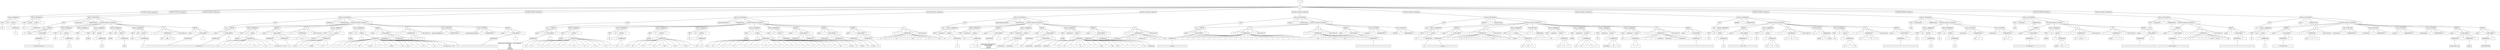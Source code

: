 graph "" { node [shape=box];n000 -- n000;
n000 [label="S"] ;
n000 -- n001;
n001 [label="A"] ;
n001 -- n002;
n002 [label="INSTRUCCIONES GLOBALES"] ;
n002 -- n003;
n003 [label="DECLA_VARIABLES"] ;
n003 -- n004;
n004 [label="TIPO"] ;
n004 -- n005;
n005 [label="int"] ;
n003 -- n006;
n006 [label="var1"] ;
n003 -- n007;
n007 [label="ASIGN"] ;
n007 -- n008;
n008 [label="="] ;
n007 -- n009;
n009 [label="EXPRESION"] ;
n009 -- n0010;
n0010 [label="1"] ;
n003 -- n0011;
n0011 [label=","] ;
n001 -- n0012;
n0012 [label="INSTRUCCIONES GLOBALES"] ;
n0012 -- n0013;
n0013 [label="DECLA_VARIABLES"] ;
n0013 -- n0014;
n0014 [label="TIPO"] ;
n0014 -- n0015;
n0015 [label="int"] ;
n0013 -- n0016;
n0016 [label="punteo"] ;
n0013 -- n0017;
n0017 [label="ASIGN"] ;
n0017 -- n0018;
n0018 [label="="] ;
n0017 -- n0019;
n0019 [label="EXPRESION"] ;
n0019 -- n0020;
n0020 [label="0"] ;
n0013 -- n0021;
n0021 [label=","] ;
n001 -- n0022;
n0022 [label="INSTRUCCIONES GLOBALES"] ;
n0022 -- n0023;
n0023 [label="DECLA_FUNCIONES"] ;
n0023 -- n0024;
n0024 [label="TIPO"] ;
n0024 -- n0025;
n0025 [label="void"] ;
n0023 -- n0026;
n0026 [label="Declaracion"] ;
n0023 -- n0027;
n0027 [label="("] ;
n0023 -- n0028;
n0028 [label="PARAMETROS"] ;
n0023 -- n0029;
n0029 [label="INSTRUCCIONES_INTERNAS"] ;
n0029 -- n0030;
n0030 [label="PRINTF_"] ;
n0030 -- n0031;
n0031 [label="print"] ;
n0030 -- n0032;
n0032 [label="("] ;
n0030 -- n0033;
n0033 [label="LISTA_PRINT"] ;
n0033 -- n0034;
n0034 [label="EXPRESION"] ;
n0034 -- n0035;
n0035 [label="========= Metodo Declaracion =========\n"] ;
n0033 -- n0036;
n0036 [label=","] ;
n0030 -- n0037;
n0037 [label=")"] ;
n0029 -- n0038;
n0038 [label="DECLA_VARIABLES"] ;
n0038 -- n0039;
n0039 [label="TIPO"] ;
n0039 -- n0040;
n0040 [label="int"] ;
n0038 -- n0041;
n0041 [label="n4"] ;
n0038 -- n0042;
n0042 [label="ASIGN"] ;
n0042 -- n0043;
n0043 [label="="] ;
n0042 -- n0044;
n0044 [label="EXPRESION"] ;
n0044 -- n0045;
n0045 [label="2"] ;
n0038 -- n0046;
n0046 [label=","] ;
n0029 -- n0047;
n0047 [label="DECLA_VARIABLES"] ;
n0047 -- n0048;
n0048 [label="TIPO"] ;
n0048 -- n0049;
n0049 [label="char"] ;
n0047 -- n0050;
n0050 [label=","] ;
n0029 -- n0051;
n0051 [label="DECLA_VARIABLES"] ;
n0051 -- n0052;
n0052 [label="TIPO"] ;
n0052 -- n0053;
n0053 [label="double"] ;
n0051 -- n0054;
n0054 [label="db4"] ;
n0051 -- n0055;
n0055 [label="ASIGN"] ;
n0055 -- n0056;
n0056 [label="="] ;
n0055 -- n0057;
n0057 [label="EXPRESION"] ;
n0057 -- n0058;
n0058 [label="0.0"] ;
n0051 -- n0059;
n0059 [label=","] ;
n0029 -- n0060;
n0060 [label="DECLA_VARIABLES"] ;
n0060 -- n0061;
n0061 [label="TIPO"] ;
n0061 -- n0062;
n0062 [label="double"] ;
n0060 -- n0063;
n0063 [label="db1"] ;
n0060 -- n0064;
n0064 [label="ASIGN"] ;
n0064 -- n0065;
n0065 [label="="] ;
n0064 -- n0066;
n0066 [label="EXPRESION"] ;
n0066 -- n0067;
n0067 [label="db4"] ;
n0060 -- n0068;
n0068 [label=","] ;
n0029 -- n0069;
n0069 [label="DECLA_VARIABLES"] ;
n0069 -- n0070;
n0070 [label="TIPO"] ;
n0070 -- n0071;
n0071 [label="char"] ;
n0069 -- n0072;
n0072 [label="chr4"] ;
n0069 -- n0073;
n0073 [label="ASIGN"] ;
n0073 -- n0074;
n0074 [label="="] ;
n0073 -- n0075;
n0075 [label="EXPRESION"] ;
n0075 -- n0076;
n0076 [label="s"] ;
n0069 -- n0077;
n0077 [label=","] ;
n0029 -- n0078;
n0078 [label="IF"] ;
n0078 -- n0079;
n0079 [label="if"] ;
n0078 -- n0080;
n0080 [label="("] ;
n0078 -- n0081;
n0081 [label="EXPRESION"] ;
n0081 -- n0082;
n0082 [label="db1"] ;
n0081 -- n0083;
n0083 [label="db4"] ;
n0081 -- n0084;
n0084 [label="=="] ;
n0078 -- n0085;
n0085 [label=")"] ;
n0078 -- n0086;
n0086 [label="LIST_ELSE_IF"] ;
n0029 -- n0087;
n0087 [label="PRINTF_"] ;
n0087 -- n0088;
n0088 [label="print"] ;
n0087 -- n0089;
n0089 [label="("] ;
n0087 -- n0090;
n0090 [label="LISTA_PRINT"] ;
n0090 -- n0091;
n0091 [label="EXPRESION"] ;
n0091 -- n0092;
n0092 [label="======================================\n"] ;
n0090 -- n0093;
n0093 [label=","] ;
n0087 -- n0094;
n0094 [label=")"] ;
n0023 -- n0095;
n0095 [label=")"] ;
n001 -- n0096;
n0096 [label="INSTRUCCIONES GLOBALES"] ;
n0096 -- n0097;
n0097 [label="DECLA_FUNCIONES"] ;
n0097 -- n0098;
n0098 [label="TIPO"] ;
n0098 -- n0099;
n0099 [label="void"] ;
n0097 -- n00100;
n00100 [label="Aritmeticas"] ;
n0097 -- n00101;
n00101 [label="("] ;
n0097 -- n00102;
n00102 [label="PARAMETROS"] ;
n0097 -- n00103;
n00103 [label="INSTRUCCIONES_INTERNAS"] ;
n00103 -- n00104;
n00104 [label="PRINTF_"] ;
n00104 -- n00105;
n00105 [label="print"] ;
n00104 -- n00106;
n00106 [label="("] ;
n00104 -- n00107;
n00107 [label="LISTA_PRINT"] ;
n00107 -- n00108;
n00108 [label="EXPRESION"] ;
n00108 -- n00109;
n00109 [label="==============Aritmeticas=============\n"] ;
n00107 -- n00110;
n00110 [label=","] ;
n00104 -- n00111;
n00111 [label=")"] ;
n00103 -- n00112;
n00112 [label="DECLA_VARIABLES"] ;
n00112 -- n00113;
n00113 [label="TIPO"] ;
n00113 -- n00114;
n00114 [label="double"] ;
n00112 -- n00115;
n00115 [label="n1"] ;
n00112 -- n00116;
n00116 [label="ASIGN"] ;
n00116 -- n00117;
n00117 [label="="] ;
n00116 -- n00118;
n00118 [label="EXPRESION"] ;
n00118 -- n00119;
n00119 [label="0.0"] ;
n00118 -- n00120;
n00120 [label="1"] ;
n00118 -- n00121;
n00121 [label="+"] ;
n00118 -- n00122;
n00122 [label="1"] ;
n00118 -- n00123;
n00123 [label="+"] ;
n00118 -- n00124;
n00124 [label="1"] ;
n00118 -- n00125;
n00125 [label="+"] ;
n00118 -- n00126;
n00126 [label="0.1"] ;
n00118 -- n00127;
n00127 [label="+"] ;
n00118 -- n00128;
n00128 [label="49"] ;
n00118 -- n00129;
n00129 [label="+"] ;
n00112 -- n00130;
n00130 [label=","] ;
n00103 -- n00131;
n00131 [label="PRINTF_"] ;
n00131 -- n00132;
n00132 [label="print"] ;
n00131 -- n00133;
n00133 [label="("] ;
n00131 -- n00134;
n00134 [label="LISTA_PRINT"] ;
n00134 -- n00135;
n00135 [label="EXPRESION"] ;
n00135 -- n00136;
n00136 [label="El valor de  n1 = %f\n"] ;
n00134 -- n00137;
n00137 [label=","] ;
n00134 -- n00138;
n00138 [label="EXPRESION"] ;
n00138 -- n00139;
n00139 [label="n1"] ;
n00134 -- n00140;
n00140 [label=","] ;
n00131 -- n00141;
n00141 [label=")"] ;
n00103 -- n00142;
n00142 [label="IF"] ;
n00142 -- n00143;
n00143 [label="if"] ;
n00142 -- n00144;
n00144 [label="("] ;
n00142 -- n00145;
n00145 [label="EXPRESION"] ;
n00145 -- n00146;
n00146 [label="n1"] ;
n00145 -- n00147;
n00147 [label="52.1"] ;
n00145 -- n00148;
n00148 [label="=="] ;
n00142 -- n00149;
n00149 [label=")"] ;
n00142 -- n00150;
n00150 [label="LIST_ELSE_IF"] ;
n00103 -- n00151;
n00151 [label="DECLA_VARIABLES"] ;
n00151 -- n00152;
n00152 [label="TIPO"] ;
n00152 -- n00153;
n00153 [label="double"] ;
n00151 -- n00154;
n00154 [label="n4"] ;
n00151 -- n00155;
n00155 [label="ASIGN"] ;
n00155 -- n00156;
n00156 [label="="] ;
n00155 -- n00157;
n00157 [label="EXPRESION"] ;
n00157 -- n00158;
n00158 [label="5750"] ;
n00157 -- n00159;
n00159 [label="2"] ;
n00157 -- n00160;
n00160 [label="*"] ;
n00157 -- n00161;
n00161 [label="11800"] ;
n00157 -- n00162;
n00162 [label="-"] ;
n00157 -- n00163;
n00163 [label="1.0"] ;
n00157 -- n00164;
n00164 [label="+"] ;
n00151 -- n00165;
n00165 [label=","] ;
n00103 -- n00166;
n00166 [label="DECLA_VARIABLES"] ;
n00166 -- n00167;
n00167 [label="TIPO"] ;
n00167 -- n00168;
n00168 [label="double"] ;
n00166 -- n00169;
n00169 [label="n3"] ;
n00166 -- n00170;
n00170 [label="ASIGN"] ;
n00170 -- n00171;
n00171 [label="="] ;
n00170 -- n00172;
n00172 [label="EXPRESION"] ;
n00172 -- n00173;
n00173 [label="3"] ;
n00172 -- n00174;
n00174 [label="3"] ;
n00172 -- n00175;
n00175 [label="*"] ;
n00172 -- n00176;
n00176 [label="4"] ;
n00172 -- n00177;
n00177 [label="+"] ;
n00172 -- n00178;
n00178 [label="80"] ;
n00172 -- n00179;
n00179 [label="-"] ;
n00172 -- n00180;
n00180 [label="40.0"] ;
n00172 -- n00181;
n00181 [label="2"] ;
n00172 -- n00182;
n00182 [label="*"] ;
n00172 -- n00183;
n00183 [label="+"] ;
n00172 -- n00184;
n00184 [label="358.5"] ;
n00172 -- n00185;
n00185 [label="+"] ;
n00172 -- n00186;
n00186 [label="29"] ;
n00172 -- n00187;
n00187 [label="14.5"] ;
n00172 -- n00188;
n00188 [label="/"] ;
n00172 -- n00189;
n00189 [label="-"] ;
n00172 -- n00190;
n00190 [label="0.5"] ;
n00172 -- n00191;
n00191 [label="-"] ;
n00172 -- n00192;
n00192 [label="n4"] ;
n00172 -- n00193;
n00193 [label="+"] ;
n00166 -- n00194;
n00194 [label=","] ;
n00103 -- n00195;
n00195 [label="PRINTF_"] ;
n00195 -- n00196;
n00196 [label="print"] ;
n00195 -- n00197;
n00197 [label="("] ;
n00195 -- n00198;
n00198 [label="LISTA_PRINT"] ;
n00198 -- n00199;
n00199 [label="EXPRESION"] ;
n00199 -- n00200;
n00200 [label="El valor de n3 = %f\n"] ;
n00198 -- n00201;
n00201 [label=","] ;
n00198 -- n00202;
n00202 [label="EXPRESION"] ;
n00202 -- n00203;
n00203 [label="n3"] ;
n00198 -- n00204;
n00204 [label=","] ;
n00195 -- n00205;
n00205 [label=")"] ;
n00103 -- n00206;
n00206 [label="IF"] ;
n00206 -- n00207;
n00207 [label="if"] ;
n00206 -- n00208;
n00208 [label="("] ;
n00206 -- n00209;
n00209 [label="EXPRESION"] ;
n00209 -- n00210;
n00210 [label="n3"] ;
n00209 -- n00211;
n00211 [label="70"] ;
n00209 -- n00212;
n00212 [label="=="] ;
n00206 -- n00213;
n00213 [label=")"] ;
n00206 -- n00214;
n00214 [label="LIST_ELSE_IF"] ;
n00103 -- n00215;
n00215 [label="CALL_FUNCTION"] ;
n00215 -- n00216;
n00216 [label="operacionesBasicas"] ;
n00215 -- n00217;
n00217 [label="("] ;
n00215 -- n00218;
n00218 [label="PARAMETROS"] ;
n00215 -- n00219;
n00219 [label=")"] ;
n00103 -- n00220;
n00220 [label="CALL_FUNCTION"] ;
n00220 -- n00221;
n00221 [label="operacionesAvanzadas"] ;
n00220 -- n00222;
n00222 [label="("] ;
n00220 -- n00223;
n00223 [label="PARAMETROS"] ;
n00220 -- n00224;
n00224 [label=")"] ;
n00103 -- n00225;
n00225 [label="PRINTF_"] ;
n00225 -- n00226;
n00226 [label="print"] ;
n00225 -- n00227;
n00227 [label="("] ;
n00225 -- n00228;
n00228 [label="LISTA_PRINT"] ;
n00228 -- n00229;
n00229 [label="EXPRESION"] ;
n00229 -- n00230;
n00230 [label="======================================\n"] ;
n00228 -- n00231;
n00231 [label=","] ;
n00225 -- n00232;
n00232 [label=")"] ;
n0097 -- n00233;
n00233 [label=")"] ;
n001 -- n00234;
n00234 [label="INSTRUCCIONES GLOBALES"] ;
n00234 -- n00235;
n00235 [label="DECLA_FUNCIONES"] ;
n00235 -- n00236;
n00236 [label="TIPO"] ;
n00236 -- n00237;
n00237 [label="void"] ;
n00235 -- n00238;
n00238 [label="operacionesBasicas"] ;
n00235 -- n00239;
n00239 [label="("] ;
n00235 -- n00240;
n00240 [label="PARAMETROS"] ;
n00235 -- n00241;
n00241 [label="INSTRUCCIONES_INTERNAS"] ;
n00241 -- n00242;
n00242 [label="PRINTF_"] ;
n00242 -- n00243;
n00243 [label="print"] ;
n00242 -- n00244;
n00244 [label="("] ;
n00242 -- n00245;
n00245 [label="LISTA_PRINT"] ;
n00245 -- n00246;
n00246 [label="EXPRESION"] ;
n00246 -- n00247;
n00247 [label="Operaciones Aritmeticas 1: valor esperado:  \na)62   \nb)0   \nc)-19   \nd)256   \nresultados:\n"] ;
n00245 -- n00248;
n00248 [label=","] ;
n00242 -- n00249;
n00249 [label=")"] ;
n00241 -- n00250;
n00250 [label="DECLA_VARIABLES"] ;
n00250 -- n00251;
n00251 [label="TIPO"] ;
n00251 -- n00252;
n00252 [label="double"] ;
n00250 -- n00253;
n00253 [label="a"] ;
n00250 -- n00254;
n00254 [label="ASIGN"] ;
n00254 -- n00255;
n00255 [label="="] ;
n00254 -- n00256;
n00256 [label="EXPRESION"] ;
n00256 -- n00257;
n00257 [label="20"] ;
n00256 -- n00258;
n00258 [label="10"] ;
n00256 -- n00259;
n00259 [label="-"] ;
n00256 -- n00260;
n00260 [label="8"] ;
n00256 -- n00261;
n00261 [label="2"] ;
n00256 -- n00262;
n00262 [label="/"] ;
n00256 -- n00263;
n00263 [label="3"] ;
n00256 -- n00264;
n00264 [label="*"] ;
n00256 -- n00265;
n00265 [label="+"] ;
n00256 -- n00266;
n00266 [label="10"] ;
n00256 -- n00267;
n00267 [label="+"] ;
n00256 -- n00268;
n00268 [label="10"] ;
n00256 -- n00269;
n00269 [label="-"] ;
n00256 -- n00270;
n00270 [label="10"] ;
n00256 -- n00271;
n00271 [label="-"] ;
n00256 -- n00272;
n00272 [label="50"] ;
n00256 -- n00273;
n00273 [label="+"] ;
n00250 -- n00274;
n00274 [label=","] ;
n00241 -- n00275;
n00275 [label="DECLA_VARIABLES"] ;
n00275 -- n00276;
n00276 [label="TIPO"] ;
n00276 -- n00277;
n00277 [label="int"] ;
n00275 -- n00278;
n00278 [label="a2"] ;
n00275 -- n00279;
n00279 [label="ASIGN"] ;
n00279 -- n00280;
n00280 [label="="] ;
n00279 -- n00281;
n00281 [label="EXPRESION"] ;
n00281 -- n00282;
n00282 [label="int"] ;
n00281 -- n00283;
n00283 [label="a"] ;
n00275 -- n00284;
n00284 [label=","] ;
n00241 -- n00285;
n00285 [label="DECLA_VARIABLES"] ;
n00285 -- n00286;
n00286 [label="TIPO"] ;
n00286 -- n00287;
n00287 [label="double"] ;
n00285 -- n00288;
n00288 [label="b"] ;
n00285 -- n00289;
n00289 [label="ASIGN"] ;
n00289 -- n00290;
n00290 [label="="] ;
n00289 -- n00291;
n00291 [label="EXPRESION"] ;
n00291 -- n00292;
n00292 [label="50"] ;
n00291 -- n00293;
n00293 [label="50"] ;
n00291 -- n00294;
n00294 [label="/"] ;
n00291 -- n00295;
n00295 [label="50"] ;
n00291 -- n00296;
n00296 [label="*"] ;
n00291 -- n00297;
n00297 [label="50"] ;
n00291 -- n00298;
n00298 [label="+"] ;
n00291 -- n00299;
n00299 [label="100"] ;
n00291 -- n00300;
n00300 [label="-"] ;
n00291 -- n00301;
n00301 [label="100"] ;
n00291 -- n00302;
n00302 [label="+"] ;
n00291 -- n00303;
n00303 [label="100"] ;
n00291 -- n00304;
n00304 [label="-"] ;
n00285 -- n00305;
n00305 [label=","] ;
n00241 -- n00306;
n00306 [label="DECLA_VARIABLES"] ;
n00306 -- n00307;
n00307 [label="TIPO"] ;
n00307 -- n00308;
n00308 [label="int"] ;
n00306 -- n00309;
n00309 [label="b2"] ;
n00306 -- n00310;
n00310 [label="ASIGN"] ;
n00310 -- n00311;
n00311 [label="="] ;
n00310 -- n00312;
n00312 [label="EXPRESION"] ;
n00312 -- n00313;
n00313 [label="int"] ;
n00312 -- n00314;
n00314 [label="b"] ;
n00306 -- n00315;
n00315 [label=","] ;
n00241 -- n00316;
n00316 [label="DECLA_VARIABLES"] ;
n00316 -- n00317;
n00317 [label="TIPO"] ;
n00317 -- n00318;
n00318 [label="double"] ;
n00316 -- n00319;
n00319 [label="c"] ;
n00316 -- n00320;
n00320 [label="ASIGN"] ;
n00320 -- n00321;
n00321 [label="="] ;
n00320 -- n00322;
n00322 [label="EXPRESION"] ;
n00322 -- n00323;
n00323 [label="100"] ;
n00322 -- n00324;
n00324 [label="20"] ;
n00322 -- n00325;
n00325 [label="/"] ;
n00322 -- n00326;
n00326 [label="9"] ;
n00322 -- n00327;
n00327 [label="*"] ;
n00322 -- n00328;
n00328 [label="78"] ;
n00322 -- n00329;
n00329 [label="-"] ;
n00322 -- n00330;
n00330 [label="6"] ;
n00322 -- n00331;
n00331 [label="+"] ;
n00322 -- n00332;
n00332 [label="7"] ;
n00322 -- n00333;
n00333 [label="-"] ;
n00322 -- n00334;
n00334 [label="8"] ;
n00322 -- n00335;
n00335 [label="+"] ;
n00322 -- n00336;
n00336 [label="7"] ;
n00322 -- n00337;
n00337 [label="-"] ;
n00322 -- n00338;
n00338 [label="7"] ;
n00322 -- n00339;
n00339 [label="1"] ;
n00322 -- n00340;
n00340 [label="*"] ;
n00322 -- n00341;
n00341 [label="2"] ;
n00322 -- n00342;
n00342 [label="*"] ;
n00322 -- n00343;
n00343 [label="3"] ;
n00322 -- n00344;
n00344 [label="*"] ;
n00322 -- n00345;
n00345 [label="3"] ;
n00322 -- n00346;
n00346 [label="/"] ;
n00322 -- n00347;
n00347 [label="+"] ;
n00316 -- n00348;
n00348 [label=","] ;
n00241 -- n00349;
n00349 [label="DECLA_VARIABLES"] ;
n00349 -- n00350;
n00350 [label="TIPO"] ;
n00350 -- n00351;
n00351 [label="int"] ;
n00349 -- n00352;
n00352 [label="c2"] ;
n00349 -- n00353;
n00353 [label="ASIGN"] ;
n00353 -- n00354;
n00354 [label="="] ;
n00353 -- n00355;
n00355 [label="EXPRESION"] ;
n00355 -- n00356;
n00356 [label="int"] ;
n00355 -- n00357;
n00357 [label="c"] ;
n00349 -- n00358;
n00358 [label=","] ;
n00241 -- n00359;
n00359 [label="PRINTF_"] ;
n00359 -- n00360;
n00360 [label="print"] ;
n00359 -- n00361;
n00361 [label="("] ;
n00359 -- n00362;
n00362 [label="LISTA_PRINT"] ;
n00362 -- n00363;
n00363 [label="EXPRESION"] ;
n00363 -- n00364;
n00364 [label="a) %d\n"] ;
n00362 -- n00365;
n00365 [label=","] ;
n00362 -- n00366;
n00366 [label="EXPRESION"] ;
n00366 -- n00367;
n00367 [label="a2"] ;
n00362 -- n00368;
n00368 [label=","] ;
n00359 -- n00369;
n00369 [label=")"] ;
n00241 -- n00370;
n00370 [label="PRINTF_"] ;
n00370 -- n00371;
n00371 [label="print"] ;
n00370 -- n00372;
n00372 [label="("] ;
n00370 -- n00373;
n00373 [label="LISTA_PRINT"] ;
n00373 -- n00374;
n00374 [label="EXPRESION"] ;
n00374 -- n00375;
n00375 [label="b) %d\n"] ;
n00373 -- n00376;
n00376 [label=","] ;
n00373 -- n00377;
n00377 [label="EXPRESION"] ;
n00377 -- n00378;
n00378 [label="b2"] ;
n00373 -- n00379;
n00379 [label=","] ;
n00370 -- n00380;
n00380 [label=")"] ;
n00241 -- n00381;
n00381 [label="PRINTF_"] ;
n00381 -- n00382;
n00382 [label="print"] ;
n00381 -- n00383;
n00383 [label="("] ;
n00381 -- n00384;
n00384 [label="LISTA_PRINT"] ;
n00384 -- n00385;
n00385 [label="EXPRESION"] ;
n00385 -- n00386;
n00386 [label="c) %d\n"] ;
n00384 -- n00387;
n00387 [label=","] ;
n00384 -- n00388;
n00388 [label="EXPRESION"] ;
n00388 -- n00389;
n00389 [label="c2"] ;
n00384 -- n00390;
n00390 [label=","] ;
n00381 -- n00391;
n00391 [label=")"] ;
n00241 -- n00392;
n00392 [label="IF"] ;
n00392 -- n00393;
n00393 [label="if"] ;
n00392 -- n00394;
n00394 [label="("] ;
n00392 -- n00395;
n00395 [label="EXPRESION"] ;
n00395 -- n00396;
n00396 [label="a2"] ;
n00395 -- n00397;
n00397 [label="62"] ;
n00395 -- n00398;
n00398 [label="=="] ;
n00395 -- n00399;
n00399 [label="b2"] ;
n00395 -- n00400;
n00400 [label="0"] ;
n00395 -- n00401;
n00401 [label="=="] ;
n00395 -- n00402;
n00402 [label="&&"] ;
n00395 -- n00403;
n00403 [label="c2"] ;
n00395 -- n00404;
n00404 [label="-"] ;
n00395 -- n00405;
n00405 [label="19"] ;
n00395 -- n00406;
n00406 [label="=="] ;
n00395 -- n00407;
n00407 [label="&&"] ;
n00392 -- n00408;
n00408 [label=")"] ;
n00392 -- n00409;
n00409 [label="LIST_ELSE_IF"] ;
n00235 -- n00410;
n00410 [label=")"] ;
n001 -- n00411;
n00411 [label="INSTRUCCIONES GLOBALES"] ;
n00411 -- n00412;
n00412 [label="DECLA_FUNCIONES"] ;
n00412 -- n00413;
n00413 [label="TIPO"] ;
n00413 -- n00414;
n00414 [label="void"] ;
n00412 -- n00415;
n00415 [label="operacionesAvanzadas"] ;
n00412 -- n00416;
n00416 [label="("] ;
n00412 -- n00417;
n00417 [label="PARAMETROS"] ;
n00412 -- n00418;
n00418 [label="INSTRUCCIONES_INTERNAS"] ;
n00418 -- n00419;
n00419 [label="DECLA_VARIABLES"] ;
n00419 -- n00420;
n00420 [label="TIPO"] ;
n00420 -- n00421;
n00421 [label="int"] ;
n00419 -- n00422;
n00422 [label="aritmetica1"] ;
n00419 -- n00423;
n00423 [label="ASIGN"] ;
n00423 -- n00424;
n00424 [label="="] ;
n00423 -- n00425;
n00425 [label="EXPRESION"] ;
n00425 -- n00426;
n00426 [label="2"] ;
n00419 -- n00427;
n00427 [label=","] ;
n00418 -- n00428;
n00428 [label="DECLA_VARIABLES"] ;
n00428 -- n00429;
n00429 [label="TIPO"] ;
n00429 -- n00430;
n00430 [label="int"] ;
n00428 -- n00431;
n00431 [label="aritmetica2"] ;
n00428 -- n00432;
n00432 [label="ASIGN"] ;
n00432 -- n00433;
n00433 [label="="] ;
n00432 -- n00434;
n00434 [label="EXPRESION"] ;
n00434 -- n00435;
n00435 [label="-"] ;
n00434 -- n00436;
n00436 [label="10"] ;
n00428 -- n00437;
n00437 [label=","] ;
n00418 -- n00438;
n00438 [label="PRINTF_"] ;
n00438 -- n00439;
n00439 [label="print"] ;
n00438 -- n00440;
n00440 [label="("] ;
n00438 -- n00441;
n00441 [label="LISTA_PRINT"] ;
n00441 -- n00442;
n00442 [label="EXPRESION"] ;
n00442 -- n00443;
n00443 [label="Operaciones Aritmeticas 2:\n valor esperado:\n -20  2.0\n resultado:\n"] ;
n00441 -- n00444;
n00444 [label=","] ;
n00438 -- n00445;
n00445 [label=")"] ;
n00418 -- n00446;
n00446 [label="DECLA_VARIABLES"] ;
n00446 -- n00447;
n00447 [label="TIPO"] ;
n00447 -- n00448;
n00448 [label="int"] ;
n00446 -- n00449;
n00449 [label="aritmetica3"] ;
n00446 -- n00450;
n00450 [label="ASIGN"] ;
n00450 -- n00451;
n00451 [label="="] ;
n00450 -- n00452;
n00452 [label="EXPRESION"] ;
n00452 -- n00453;
n00453 [label="aritmetica2"] ;
n00452 -- n00454;
n00454 [label="aritmetica1"] ;
n00452 -- n00455;
n00455 [label="*"] ;
n00446 -- n00456;
n00456 [label=","] ;
n00418 -- n00457;
n00457 [label="PRINTF_"] ;
n00457 -- n00458;
n00458 [label="print"] ;
n00457 -- n00459;
n00459 [label="("] ;
n00457 -- n00460;
n00460 [label="LISTA_PRINT"] ;
n00460 -- n00461;
n00461 [label="EXPRESION"] ;
n00461 -- n00462;
n00462 [label="%d  "] ;
n00460 -- n00463;
n00463 [label=","] ;
n00460 -- n00464;
n00464 [label="EXPRESION"] ;
n00464 -- n00465;
n00465 [label="aritmetica3"] ;
n00460 -- n00466;
n00466 [label=","] ;
n00457 -- n00467;
n00467 [label=")"] ;
n00418 -- n00468;
n00468 [label="DECLA_VARIABLES"] ;
n00468 -- n00469;
n00469 [label="TIPO"] ;
n00469 -- n00470;
n00470 [label="double"] ;
n00468 -- n00471;
n00471 [label="aritmetica4"] ;
n00468 -- n00472;
n00472 [label="ASIGN"] ;
n00472 -- n00473;
n00473 [label="="] ;
n00472 -- n00474;
n00474 [label="EXPRESION"] ;
n00474 -- n00475;
n00475 [label="aritmetica3"] ;
n00474 -- n00476;
n00476 [label="aritmetica1"] ;
n00474 -- n00477;
n00477 [label="/"] ;
n00474 -- n00478;
n00478 [label="50"] ;
n00474 -- n00479;
n00479 [label="50"] ;
n00474 -- n00480;
n00480 [label="/"] ;
n00474 -- n00481;
n00481 [label="+"] ;
n00474 -- n00482;
n00482 [label="50"] ;
n00474 -- n00483;
n00483 [label="2"] ;
n00474 -- n00484;
n00484 [label="*"] ;
n00474 -- n00485;
n00485 [label="+"] ;
n00474 -- n00486;
n00486 [label="100"] ;
n00474 -- n00487;
n00487 [label="-"] ;
n00474 -- n00488;
n00488 [label="100"] ;
n00474 -- n00489;
n00489 [label="100"] ;
n00474 -- n00490;
n00490 [label="/"] ;
n00474 -- n00491;
n00491 [label="+"] ;
n00474 -- n00492;
n00492 [label="0"] ;
n00474 -- n00493;
n00493 [label="-"] ;
n00468 -- n00494;
n00494 [label=","] ;
n00418 -- n00495;
n00495 [label="PRINTF_"] ;
n00495 -- n00496;
n00496 [label="print"] ;
n00495 -- n00497;
n00497 [label="("] ;
n00495 -- n00498;
n00498 [label="LISTA_PRINT"] ;
n00498 -- n00499;
n00499 [label="EXPRESION"] ;
n00499 -- n00500;
n00500 [label="%f\n"] ;
n00498 -- n00501;
n00501 [label=","] ;
n00498 -- n00502;
n00502 [label="EXPRESION"] ;
n00502 -- n00503;
n00503 [label="aritmetica4"] ;
n00498 -- n00504;
n00504 [label=","] ;
n00495 -- n00505;
n00505 [label=")"] ;
n00418 -- n00506;
n00506 [label="IF"] ;
n00506 -- n00507;
n00507 [label="if"] ;
n00506 -- n00508;
n00508 [label="("] ;
n00506 -- n00509;
n00509 [label="EXPRESION"] ;
n00509 -- n00510;
n00510 [label="aritmetica3"] ;
n00509 -- n00511;
n00511 [label="-"] ;
n00509 -- n00512;
n00512 [label="20"] ;
n00509 -- n00513;
n00513 [label="=="] ;
n00509 -- n00514;
n00514 [label="aritmetica4"] ;
n00509 -- n00515;
n00515 [label="-"] ;
n00509 -- n00516;
n00516 [label="8.0"] ;
n00509 -- n00517;
n00517 [label="=="] ;
n00509 -- n00518;
n00518 [label="&&"] ;
n00506 -- n00519;
n00519 [label=")"] ;
n00506 -- n00520;
n00520 [label="LIST_ELSE_IF"] ;
n00412 -- n00521;
n00521 [label=")"] ;
n001 -- n00522;
n00522 [label="INSTRUCCIONES GLOBALES"] ;
n00522 -- n00523;
n00523 [label="DECLA_FUNCIONES"] ;
n00523 -- n00524;
n00524 [label="TIPO"] ;
n00524 -- n00525;
n00525 [label="void"] ;
n00523 -- n00526;
n00526 [label="Logicas"] ;
n00523 -- n00527;
n00527 [label="("] ;
n00523 -- n00528;
n00528 [label="PARAMETROS"] ;
n00523 -- n00529;
n00529 [label="INSTRUCCIONES_INTERNAS"] ;
n00529 -- n00530;
n00530 [label="PRINTF_"] ;
n00530 -- n00531;
n00531 [label="print"] ;
n00530 -- n00532;
n00532 [label="("] ;
n00530 -- n00533;
n00533 [label="LISTA_PRINT"] ;
n00533 -- n00534;
n00534 [label="EXPRESION"] ;
n00534 -- n00535;
n00535 [label="==============Logicas1=============\n"] ;
n00533 -- n00536;
n00536 [label=","] ;
n00530 -- n00537;
n00537 [label=")"] ;
n00529 -- n00538;
n00538 [label="IF"] ;
n00538 -- n00539;
n00539 [label="if"] ;
n00538 -- n00540;
n00540 [label="("] ;
n00538 -- n00541;
n00541 [label="EXPRESION"] ;
n00541 -- n00542;
n00542 [label="!"] ;
n00541 -- n00543;
n00543 [label="!"] ;
n00541 -- n00544;
n00544 [label="!"] ;
n00541 -- n00545;
n00545 [label="!"] ;
n00541 -- n00546;
n00546 [label="!"] ;
n00541 -- n00547;
n00547 [label="!"] ;
n00541 -- n00548;
n00548 [label="!"] ;
n00541 -- n00549;
n00549 [label="!"] ;
n00541 -- n00550;
n00550 [label="!"] ;
n00541 -- n00551;
n00551 [label="!"] ;
n00541 -- n00552;
n00552 [label="!"] ;
n00541 -- n00553;
n00553 [label="!"] ;
n00541 -- n00554;
n00554 [label="!"] ;
n00541 -- n00555;
n00555 [label="!"] ;
n00541 -- n00556;
n00556 [label="!"] ;
n00541 -- n00557;
n00557 [label="!"] ;
n00541 -- n00558;
n00558 [label="!"] ;
n00541 -- n00559;
n00559 [label="!"] ;
n00541 -- n00560;
n00560 [label="!"] ;
n00541 -- n00561;
n00561 [label="!"] ;
n00541 -- n00562;
n00562 [label="!"] ;
n00541 -- n00563;
n00563 [label="!"] ;
n00541 -- n00564;
n00564 [label="1"] ;
n00538 -- n00565;
n00565 [label=")"] ;
n00538 -- n00566;
n00566 [label="LIST_ELSE_IF"] ;
n00529 -- n00567;
n00567 [label="IF"] ;
n00567 -- n00568;
n00568 [label="if"] ;
n00567 -- n00569;
n00569 [label="("] ;
n00567 -- n00570;
n00570 [label="EXPRESION"] ;
n00570 -- n00571;
n00571 [label="1"] ;
n00570 -- n00572;
n00572 [label="1"] ;
n00570 -- n00573;
n00573 [label="&&"] ;
n00570 -- n00574;
n00574 [label="0"] ;
n00570 -- n00575;
n00575 [label="0"] ;
n00570 -- n00576;
n00576 [label="&&"] ;
n00570 -- n00577;
n00577 [label="0"] ;
n00570 -- n00578;
n00578 [label="&&"] ;
n00570 -- n00579;
n00579 [label="||"] ;
n00570 -- n00580;
n00580 [label="!"] ;
n00570 -- n00581;
n00581 [label="1"] ;
n00570 -- n00582;
n00582 [label="||"] ;
n00567 -- n00583;
n00583 [label=")"] ;
n00567 -- n00584;
n00584 [label="LIST_ELSE_IF"] ;
n00529 -- n00585;
n00585 [label="PRINTF_"] ;
n00585 -- n00586;
n00586 [label="print"] ;
n00585 -- n00587;
n00587 [label="("] ;
n00585 -- n00588;
n00588 [label="LISTA_PRINT"] ;
n00588 -- n00589;
n00589 [label="EXPRESION"] ;
n00589 -- n00590;
n00590 [label="======================================\n"] ;
n00588 -- n00591;
n00591 [label=","] ;
n00585 -- n00592;
n00592 [label=")"] ;
n00529 -- n00593;
n00593 [label="CALL_FUNCTION"] ;
n00593 -- n00594;
n00594 [label="Logicas2"] ;
n00593 -- n00595;
n00595 [label="("] ;
n00593 -- n00596;
n00596 [label="PARAMETROS"] ;
n00593 -- n00597;
n00597 [label=")"] ;
n00529 -- n00598;
n00598 [label="CALL_FUNCTION"] ;
n00598 -- n00599;
n00599 [label="BitABit"] ;
n00598 -- n00600;
n00600 [label="("] ;
n00598 -- n00601;
n00601 [label="PARAMETROS"] ;
n00598 -- n00602;
n00602 [label=")"] ;
n00523 -- n00603;
n00603 [label=")"] ;
n001 -- n00604;
n00604 [label="INSTRUCCIONES GLOBALES"] ;
n00604 -- n00605;
n00605 [label="DECLA_FUNCIONES"] ;
n00605 -- n00606;
n00606 [label="TIPO"] ;
n00606 -- n00607;
n00607 [label="void"] ;
n00605 -- n00608;
n00608 [label="Logicas2"] ;
n00605 -- n00609;
n00609 [label="("] ;
n00605 -- n00610;
n00610 [label="PARAMETROS"] ;
n00605 -- n00611;
n00611 [label="INSTRUCCIONES_INTERNAS"] ;
n00611 -- n00612;
n00612 [label="DECLA_VARIABLES"] ;
n00612 -- n00613;
n00613 [label="TIPO"] ;
n00613 -- n00614;
n00614 [label="int"] ;
n00612 -- n00615;
n00615 [label="n0"] ;
n00612 -- n00616;
n00616 [label="ASIGN"] ;
n00616 -- n00617;
n00617 [label="="] ;
n00616 -- n00618;
n00618 [label="EXPRESION"] ;
n00618 -- n00619;
n00619 [label="16"] ;
n00612 -- n00620;
n00620 [label=","] ;
n00611 -- n00621;
n00621 [label="PRINTF_"] ;
n00621 -- n00622;
n00622 [label="print"] ;
n00621 -- n00623;
n00623 [label="("] ;
n00621 -- n00624;
n00624 [label="LISTA_PRINT"] ;
n00624 -- n00625;
n00625 [label="EXPRESION"] ;
n00625 -- n00626;
n00626 [label="==============Logicas2=============\n"] ;
n00624 -- n00627;
n00627 [label=","] ;
n00621 -- n00628;
n00628 [label=")"] ;
n00611 -- n00629;
n00629 [label="IF"] ;
n00629 -- n00630;
n00630 [label="if"] ;
n00629 -- n00631;
n00631 [label="("] ;
n00629 -- n00632;
n00632 [label="EXPRESION"] ;
n00632 -- n00633;
n00633 [label="!"] ;
n00632 -- n00634;
n00634 [label="!"] ;
n00632 -- n00635;
n00635 [label="n0"] ;
n00632 -- n00636;
n00636 [label="16"] ;
n00632 -- n00637;
n00637 [label="=="] ;
n00632 -- n00638;
n00638 [label="0"] ;
n00632 -- n00639;
n00639 [label="1"] ;
n00632 -- n00640;
n00640 [label="=="] ;
n00632 -- n00641;
n00641 [label="&&"] ;
n00632 -- n00642;
n00642 [label="!"] ;
n00632 -- n00643;
n00643 [label="1"] ;
n00632 -- n00644;
n00644 [label="&&"] ;
n00629 -- n00645;
n00645 [label=")"] ;
n00629 -- n00646;
n00646 [label="LIST_ELSE_IF"] ;
n00611 -- n00647;
n00647 [label="DECLA_VARIABLES"] ;
n00647 -- n00648;
n00648 [label="TIPO"] ;
n00648 -- n00649;
n00649 [label="double"] ;
n00647 -- n00650;
n00650 [label="n1"] ;
n00647 -- n00651;
n00651 [label="ASIGN"] ;
n00651 -- n00652;
n00652 [label="="] ;
n00651 -- n00653;
n00653 [label="EXPRESION"] ;
n00653 -- n00654;
n00654 [label="n0"] ;
n00653 -- n00655;
n00655 [label="16"] ;
n00653 -- n00656;
n00656 [label="/"] ;
n00647 -- n00657;
n00657 [label=","] ;
n00611 -- n00658;
n00658 [label="ASIGNACIONES"] ;
n00658 -- n00659;
n00659 [label="n1"] ;
n00658 -- n00660;
n00660 [label="="] ;
n00658 -- n00661;
n00661 [label="EXPRESION"] ;
n00661 -- n00662;
n00662 [label="n1"] ;
n00661 -- n00663;
n00663 [label="1"] ;
n00661 -- n00664;
n00664 [label="+"] ;
n00611 -- n00665;
n00665 [label="DECLA_VARIABLES"] ;
n00665 -- n00666;
n00666 [label="TIPO"] ;
n00666 -- n00667;
n00667 [label="int"] ;
n00665 -- n00668;
n00668 [label="condicion1"] ;
n00665 -- n00669;
n00669 [label="ASIGN"] ;
n00669 -- n00670;
n00670 [label="="] ;
n00669 -- n00671;
n00671 [label="EXPRESION"] ;
n00671 -- n00672;
n00672 [label="n1"] ;
n00671 -- n00673;
n00673 [label="2"] ;
n00671 -- n00674;
n00674 [label="!="] ;
n00665 -- n00675;
n00675 [label=","] ;
n00611 -- n00676;
n00676 [label="DECLA_VARIABLES"] ;
n00676 -- n00677;
n00677 [label="TIPO"] ;
n00677 -- n00678;
n00678 [label="double"] ;
n00676 -- n00679;
n00679 [label="aritmetica1"] ;
n00676 -- n00680;
n00680 [label="ASIGN"] ;
n00680 -- n00681;
n00681 [label="="] ;
n00680 -- n00682;
n00682 [label="EXPRESION"] ;
n00682 -- n00683;
n00683 [label="n0"] ;
n00682 -- n00684;
n00684 [label="16"] ;
n00682 -- n00685;
n00685 [label="/"] ;
n00682 -- n00686;
n00686 [label="0"] ;
n00682 -- n00687;
n00687 [label="+"] ;
n00676 -- n00688;
n00688 [label=","] ;
n00611 -- n00689;
n00689 [label="DECLA_VARIABLES"] ;
n00689 -- n00690;
n00690 [label="TIPO"] ;
n00690 -- n00691;
n00691 [label="int"] ;
n00689 -- n00692;
n00692 [label="condicion2"] ;
n00689 -- n00693;
n00693 [label="ASIGN"] ;
n00693 -- n00694;
n00694 [label="="] ;
n00693 -- n00695;
n00695 [label="EXPRESION"] ;
n00695 -- n00696;
n00696 [label="aritmetica1"] ;
n00695 -- n00697;
n00697 [label="n1"] ;
n00695 -- n00698;
n00698 [label="=="] ;
n00689 -- n00699;
n00699 [label=","] ;
n00611 -- n00700;
n00700 [label="DECLA_VARIABLES"] ;
n00700 -- n00701;
n00701 [label="TIPO"] ;
n00701 -- n00702;
n00702 [label="int"] ;
n00700 -- n00703;
n00703 [label="condicion3"] ;
n00700 -- n00704;
n00704 [label="ASIGN"] ;
n00704 -- n00705;
n00705 [label="="] ;
n00704 -- n00706;
n00706 [label="EXPRESION"] ;
n00706 -- n00707;
n00707 [label="!"] ;
n00706 -- n00708;
n00708 [label="1"] ;
n00700 -- n00709;
n00709 [label=","] ;
n00611 -- n00710;
n00710 [label="IF"] ;
n00710 -- n00711;
n00711 [label="if"] ;
n00710 -- n00712;
n00712 [label="("] ;
n00710 -- n00713;
n00713 [label="EXPRESION"] ;
n00713 -- n00714;
n00714 [label="!"] ;
n00713 -- n00715;
n00715 [label="!"] ;
n00713 -- n00716;
n00716 [label="!"] ;
n00713 -- n00717;
n00717 [label="condicion1"] ;
n00713 -- n00718;
n00718 [label="condicion2"] ;
n00713 -- n00719;
n00719 [label="||"] ;
n00713 -- n00720;
n00720 [label="condicion3"] ;
n00713 -- n00721;
n00721 [label="||"] ;
n00710 -- n00722;
n00722 [label=")"] ;
n00710 -- n00723;
n00723 [label="LIST_ELSE_IF"] ;
n00611 -- n00724;
n00724 [label="PRINTF_"] ;
n00724 -- n00725;
n00725 [label="print"] ;
n00724 -- n00726;
n00726 [label="("] ;
n00724 -- n00727;
n00727 [label="LISTA_PRINT"] ;
n00727 -- n00728;
n00728 [label="EXPRESION"] ;
n00728 -- n00729;
n00729 [label="======================================\n"] ;
n00727 -- n00730;
n00730 [label=","] ;
n00724 -- n00731;
n00731 [label=")"] ;
n00605 -- n00732;
n00732 [label=")"] ;
n001 -- n00733;
n00733 [label="INSTRUCCIONES GLOBALES"] ;
n00733 -- n00734;
n00734 [label="DECLA_FUNCIONES"] ;
n00734 -- n00735;
n00735 [label="TIPO"] ;
n00735 -- n00736;
n00736 [label="void"] ;
n00734 -- n00737;
n00737 [label="BitABit"] ;
n00734 -- n00738;
n00738 [label="("] ;
n00734 -- n00739;
n00739 [label="PARAMETROS"] ;
n00734 -- n00740;
n00740 [label="INSTRUCCIONES_INTERNAS"] ;
n00740 -- n00741;
n00741 [label="DECLA_VARIABLES"] ;
n00741 -- n00742;
n00742 [label="TIPO"] ;
n00742 -- n00743;
n00743 [label="int"] ;
n00741 -- n00744;
n00744 [label="n0"] ;
n00741 -- n00745;
n00745 [label="ASIGN"] ;
n00745 -- n00746;
n00746 [label="="] ;
n00745 -- n00747;
n00747 [label="EXPRESION"] ;
n00747 -- n00748;
n00748 [label="16"] ;
n00741 -- n00749;
n00749 [label=","] ;
n00740 -- n00750;
n00750 [label="PRINTF_"] ;
n00750 -- n00751;
n00751 [label="print"] ;
n00750 -- n00752;
n00752 [label="("] ;
n00750 -- n00753;
n00753 [label="LISTA_PRINT"] ;
n00753 -- n00754;
n00754 [label="EXPRESION"] ;
n00754 -- n00755;
n00755 [label="==============Bit a Bit=============\n"] ;
n00753 -- n00756;
n00756 [label=","] ;
n00750 -- n00757;
n00757 [label=")"] ;
n00740 -- n00758;
n00758 [label="DECLA_VARIABLES"] ;
n00758 -- n00759;
n00759 [label="TIPO"] ;
n00759 -- n00760;
n00760 [label="int"] ;
n00758 -- n00761;
n00761 [label="n1"] ;
n00758 -- n00762;
n00762 [label="ASIGN"] ;
n00762 -- n00763;
n00763 [label="="] ;
n00762 -- n00764;
n00764 [label="EXPRESION"] ;
n00764 -- n00765;
n00765 [label="n0"] ;
n00764 -- n00766;
n00766 [label="&"] ;
n00764 -- n00767;
n00767 [label="n0"] ;
n00758 -- n00768;
n00768 [label=","] ;
n00740 -- n00769;
n00769 [label="IF"] ;
n00769 -- n00770;
n00770 [label="if"] ;
n00769 -- n00771;
n00771 [label="("] ;
n00769 -- n00772;
n00772 [label="EXPRESION"] ;
n00772 -- n00773;
n00773 [label="n1"] ;
n00772 -- n00774;
n00774 [label="16"] ;
n00772 -- n00775;
n00775 [label="=="] ;
n00769 -- n00776;
n00776 [label=")"] ;
n00769 -- n00777;
n00777 [label="LIST_ELSE_IF"] ;
n00740 -- n00778;
n00778 [label="ASIGNACIONES"] ;
n00778 -- n00779;
n00779 [label="n1"] ;
n00778 -- n00780;
n00780 [label="="] ;
n00778 -- n00781;
n00781 [label="EXPRESION"] ;
n00781 -- n00782;
n00782 [label="None"] ;
n00781 -- n00783;
n00783 [label="|"] ;
n00781 -- n00784;
n00784 [label="None"] ;
n00740 -- n00785;
n00785 [label="DECLA_VARIABLES"] ;
n00785 -- n00786;
n00786 [label="TIPO"] ;
n00786 -- n00787;
n00787 [label="int"] ;
n00785 -- n00788;
n00788 [label="n2"] ;
n00785 -- n00789;
n00789 [label="ASIGN"] ;
n00789 -- n00790;
n00790 [label="="] ;
n00789 -- n00791;
n00791 [label="EXPRESION"] ;
n00791 -- n00792;
n00792 [label="32"] ;
n00791 -- n00793;
n00793 [label="^"] ;
n00791 -- n00794;
n00794 [label="32"] ;
n00785 -- n00795;
n00795 [label=","] ;
n00740 -- n00796;
n00796 [label="IF"] ;
n00796 -- n00797;
n00797 [label="if"] ;
n00796 -- n00798;
n00798 [label="("] ;
n00796 -- n00799;
n00799 [label="EXPRESION"] ;
n00799 -- n00800;
n00800 [label="n2"] ;
n00799 -- n00801;
n00801 [label="-"] ;
n00799 -- n00802;
n00802 [label="87"] ;
n00799 -- n00803;
n00803 [label="=="] ;
n00796 -- n00804;
n00804 [label=")"] ;
n00796 -- n00805;
n00805 [label="LIST_ELSE_IF"] ;
n00740 -- n00806;
n00806 [label="PRINTF_"] ;
n00806 -- n00807;
n00807 [label="print"] ;
n00806 -- n00808;
n00808 [label="("] ;
n00806 -- n00809;
n00809 [label="LISTA_PRINT"] ;
n00809 -- n00810;
n00810 [label="EXPRESION"] ;
n00810 -- n00811;
n00811 [label="======================================\n"] ;
n00809 -- n00812;
n00812 [label=","] ;
n00806 -- n00813;
n00813 [label=")"] ;
n00734 -- n00814;
n00814 [label=")"] ;
n001 -- n00815;
n00815 [label="INSTRUCCIONES GLOBALES"] ;
n00815 -- n00816;
n00816 [label="DECLA_FUNCIONES"] ;
n00816 -- n00817;
n00817 [label="TIPO"] ;
n00817 -- n00818;
n00818 [label="void"] ;
n00816 -- n00819;
n00819 [label="Relacionales"] ;
n00816 -- n00820;
n00820 [label="("] ;
n00816 -- n00821;
n00821 [label="PARAMETROS"] ;
n00816 -- n00822;
n00822 [label="INSTRUCCIONES_INTERNAS"] ;
n00822 -- n00823;
n00823 [label="DECLA_VARIABLES"] ;
n00823 -- n00824;
n00824 [label="TIPO"] ;
n00824 -- n00825;
n00825 [label="int"] ;
n00823 -- n00826;
n00826 [label="n0"] ;
n00823 -- n00827;
n00827 [label="ASIGN"] ;
n00827 -- n00828;
n00828 [label="="] ;
n00827 -- n00829;
n00829 [label="EXPRESION"] ;
n00829 -- n00830;
n00830 [label="34"] ;
n00823 -- n00831;
n00831 [label=","] ;
n00822 -- n00832;
n00832 [label="DECLA_VARIABLES"] ;
n00832 -- n00833;
n00833 [label="TIPO"] ;
n00833 -- n00834;
n00834 [label="int"] ;
n00832 -- n00835;
n00835 [label="n1"] ;
n00832 -- n00836;
n00836 [label="ASIGN"] ;
n00836 -- n00837;
n00837 [label="="] ;
n00836 -- n00838;
n00838 [label="EXPRESION"] ;
n00838 -- n00839;
n00839 [label="16"] ;
n00832 -- n00840;
n00840 [label=","] ;
n00822 -- n00841;
n00841 [label="CALL_FUNCTION"] ;
n00841 -- n00842;
n00842 [label="relaciones1"] ;
n00841 -- n00843;
n00843 [label="("] ;
n00841 -- n00844;
n00844 [label="PARAMETROS"] ;
n00844 -- n00845;
n00845 [label="n0"] ;
n00844 -- n00846;
n00846 [label=","] ;
n00841 -- n00847;
n00847 [label=")"] ;
n00822 -- n00848;
n00848 [label="CALL_FUNCTION"] ;
n00848 -- n00849;
n00849 [label="relaciones2"] ;
n00848 -- n00850;
n00850 [label="("] ;
n00848 -- n00851;
n00851 [label="PARAMETROS"] ;
n00851 -- n00852;
n00852 [label="n1"] ;
n00851 -- n00853;
n00853 [label=","] ;
n00848 -- n00854;
n00854 [label=")"] ;
n00816 -- n00855;
n00855 [label=")"] ;
n001 -- n00856;
n00856 [label="INSTRUCCIONES GLOBALES"] ;
n00856 -- n00857;
n00857 [label="DECLA_FUNCIONES"] ;
n00857 -- n00858;
n00858 [label="TIPO"] ;
n00858 -- n00859;
n00859 [label="void"] ;
n00857 -- n00860;
n00860 [label="relaciones1"] ;
n00857 -- n00861;
n00861 [label="("] ;
n00857 -- n00862;
n00862 [label="PARAMETROS"] ;
n00862 -- n00863;
n00863 [label=","] ;
n00857 -- n00864;
n00864 [label="INSTRUCCIONES_INTERNAS"] ;
n00864 -- n00865;
n00865 [label="PRINTF_"] ;
n00865 -- n00866;
n00866 [label="print"] ;
n00865 -- n00867;
n00867 [label="("] ;
n00865 -- n00868;
n00868 [label="LISTA_PRINT"] ;
n00868 -- n00869;
n00869 [label="EXPRESION"] ;
n00869 -- n00870;
n00870 [label="==============relacionales1=============\n"] ;
n00868 -- n00871;
n00871 [label=","] ;
n00865 -- n00872;
n00872 [label=")"] ;
n00864 -- n00873;
n00873 [label="DECLA_VARIABLES"] ;
n00873 -- n00874;
n00874 [label="TIPO"] ;
n00874 -- n00875;
n00875 [label="double"] ;
n00873 -- n00876;
n00876 [label="n0"] ;
n00873 -- n00877;
n00877 [label="ASIGN"] ;
n00877 -- n00878;
n00878 [label="="] ;
n00877 -- n00879;
n00879 [label="EXPRESION"] ;
n00879 -- n00880;
n00880 [label="salida"] ;
n00879 -- n00881;
n00881 [label="0.0"] ;
n00879 -- n00882;
n00882 [label="+"] ;
n00873 -- n00883;
n00883 [label=","] ;
n00864 -- n00884;
n00884 [label="IF"] ;
n00884 -- n00885;
n00885 [label="if"] ;
n00884 -- n00886;
n00886 [label="("] ;
n00884 -- n00887;
n00887 [label="EXPRESION"] ;
n00887 -- n00888;
n00888 [label="n0"] ;
n00887 -- n00889;
n00889 [label="34.44"] ;
n00887 -- n00890;
n00890 [label="<"] ;
n00884 -- n00891;
n00891 [label=")"] ;
n00884 -- n00892;
n00892 [label="LIST_ELSE_IF"] ;
n00864 -- n00893;
n00893 [label="IF"] ;
n00893 -- n00894;
n00894 [label="if"] ;
n00893 -- n00895;
n00895 [label="("] ;
n00893 -- n00896;
n00896 [label="EXPRESION"] ;
n00896 -- n00897;
n00897 [label="salida"] ;
n00896 -- n00898;
n00898 [label="1"] ;
n00896 -- n00899;
n00899 [label="!="] ;
n00893 -- n00900;
n00900 [label=")"] ;
n00893 -- n00901;
n00901 [label="LIST_ELSE_IF"] ;
n00864 -- n00902;
n00902 [label="PRINTF_"] ;
n00902 -- n00903;
n00903 [label="print"] ;
n00902 -- n00904;
n00904 [label="("] ;
n00902 -- n00905;
n00905 [label="LISTA_PRINT"] ;
n00905 -- n00906;
n00906 [label="EXPRESION"] ;
n00906 -- n00907;
n00907 [label="======================================\n"] ;
n00905 -- n00908;
n00908 [label=","] ;
n00902 -- n00909;
n00909 [label=")"] ;
n00857 -- n00910;
n00910 [label=")"] ;
n001 -- n00911;
n00911 [label="INSTRUCCIONES GLOBALES"] ;
n00911 -- n00912;
n00912 [label="DECLA_FUNCIONES"] ;
n00912 -- n00913;
n00913 [label="TIPO"] ;
n00913 -- n00914;
n00914 [label="void"] ;
n00912 -- n00915;
n00915 [label="relaciones2"] ;
n00912 -- n00916;
n00916 [label="("] ;
n00912 -- n00917;
n00917 [label="PARAMETROS"] ;
n00917 -- n00918;
n00918 [label=","] ;
n00912 -- n00919;
n00919 [label="INSTRUCCIONES_INTERNAS"] ;
n00919 -- n00920;
n00920 [label="PRINTF_"] ;
n00920 -- n00921;
n00921 [label="print"] ;
n00920 -- n00922;
n00922 [label="("] ;
n00920 -- n00923;
n00923 [label="LISTA_PRINT"] ;
n00923 -- n00924;
n00924 [label="EXPRESION"] ;
n00924 -- n00925;
n00925 [label="============Relacionales2=============\n"] ;
n00923 -- n00926;
n00926 [label=","] ;
n00920 -- n00927;
n00927 [label=")"] ;
n00919 -- n00928;
n00928 [label="IF"] ;
n00928 -- n00929;
n00929 [label="if"] ;
n00928 -- n00930;
n00930 [label="("] ;
n00928 -- n00931;
n00931 [label="EXPRESION"] ;
n00931 -- n00932;
n00932 [label="10"] ;
n00931 -- n00933;
n00933 [label="15"] ;
n00931 -- n00934;
n00934 [label="-"] ;
n00931 -- n00935;
n00935 [label="0"] ;
n00931 -- n00936;
n00936 [label=">="] ;
n00931 -- n00937;
n00937 [label="44.44"] ;
n00931 -- n00938;
n00938 [label="44.44"] ;
n00931 -- n00939;
n00939 [label="=="] ;
n00931 -- n00940;
n00940 [label="&&"] ;
n00928 -- n00941;
n00941 [label=")"] ;
n00928 -- n00942;
n00942 [label="LIST_ELSE_IF"] ;
n00919 -- n00943;
n00943 [label="PRINTF_"] ;
n00943 -- n00944;
n00944 [label="print"] ;
n00943 -- n00945;
n00945 [label="("] ;
n00943 -- n00946;
n00946 [label="LISTA_PRINT"] ;
n00946 -- n00947;
n00947 [label="EXPRESION"] ;
n00947 -- n00948;
n00948 [label="======================================\n"] ;
n00946 -- n00949;
n00949 [label=","] ;
n00943 -- n00950;
n00950 [label=")"] ;
n00912 -- n00951;
n00951 [label=")"] ;
n001 -- n00952;
n00952 [label="INSTRUCCIONES GLOBALES"] ;
n00952 -- n00953;
n00953 [label="DECLA_FUNCIONES"] ;
n00953 -- n00954;
n00954 [label="TIPO"] ;
n00954 -- n00955;
n00955 [label="int"] ;
n00953 -- n00956;
n00956 [label="main"] ;
n00953 -- n00957;
n00957 [label="("] ;
n00953 -- n00958;
n00958 [label="PARAMETROS"] ;
n00953 -- n00959;
n00959 [label="INSTRUCCIONES_INTERNAS"] ;
n00959 -- n00960;
n00960 [label="DECLA_VARIABLES"] ;
n00960 -- n00961;
n00961 [label="TIPO"] ;
n00961 -- n00962;
n00962 [label="int"] ;
n00960 -- n00963;
n00963 [label="var1"] ;
n00960 -- n00964;
n00964 [label="ASIGN"] ;
n00964 -- n00965;
n00965 [label="="] ;
n00964 -- n00966;
n00966 [label="EXPRESION"] ;
n00966 -- n00967;
n00967 [label="0"] ;
n00960 -- n00968;
n00968 [label=","] ;
n00959 -- n00969;
n00969 [label="PRINTF_"] ;
n00969 -- n00970;
n00970 [label="print"] ;
n00969 -- n00971;
n00971 [label="("] ;
n00969 -- n00972;
n00972 [label="LISTA_PRINT"] ;
n00972 -- n00973;
n00973 [label="EXPRESION"] ;
n00973 -- n00974;
n00974 [label="-----------------CALIFICACION-----------------\n"] ;
n00972 -- n00975;
n00975 [label=","] ;
n00969 -- n00976;
n00976 [label=")"] ;
n00959 -- n00977;
n00977 [label="IF"] ;
n00977 -- n00978;
n00978 [label="if"] ;
n00977 -- n00979;
n00979 [label="("] ;
n00977 -- n00980;
n00980 [label="EXPRESION"] ;
n00980 -- n00981;
n00981 [label="var1"] ;
n00980 -- n00982;
n00982 [label="0"] ;
n00980 -- n00983;
n00983 [label="!="] ;
n00977 -- n00984;
n00984 [label=")"] ;
n00977 -- n00985;
n00985 [label="LIST_ELSE_IF"] ;
n00959 -- n00986;
n00986 [label="CALL_FUNCTION"] ;
n00986 -- n00987;
n00987 [label="Declaracion"] ;
n00986 -- n00988;
n00988 [label="("] ;
n00986 -- n00989;
n00989 [label="PARAMETROS"] ;
n00986 -- n00990;
n00990 [label=")"] ;
n00959 -- n00991;
n00991 [label="CALL_FUNCTION"] ;
n00991 -- n00992;
n00992 [label="Aritmeticas"] ;
n00991 -- n00993;
n00993 [label="("] ;
n00991 -- n00994;
n00994 [label="PARAMETROS"] ;
n00991 -- n00995;
n00995 [label=")"] ;
n00959 -- n00996;
n00996 [label="CALL_FUNCTION"] ;
n00996 -- n00997;
n00997 [label="Logicas"] ;
n00996 -- n00998;
n00998 [label="("] ;
n00996 -- n00999;
n00999 [label="PARAMETROS"] ;
n00996 -- n001000;
n001000 [label=")"] ;
n00959 -- n001001;
n001001 [label="CALL_FUNCTION"] ;
n001001 -- n001002;
n001002 [label="Relacionales"] ;
n001001 -- n001003;
n001003 [label="("] ;
n001001 -- n001004;
n001004 [label="PARAMETROS"] ;
n001001 -- n001005;
n001005 [label=")"] ;
n00959 -- n001006;
n001006 [label="PRINTF_"] ;
n001006 -- n001007;
n001007 [label="print"] ;
n001006 -- n001008;
n001008 [label="("] ;
n001006 -- n001009;
n001009 [label="LISTA_PRINT"] ;
n001009 -- n001010;
n001010 [label="EXPRESION"] ;
n001010 -- n001011;
n001011 [label="punteo Final: %d\n"] ;
n001009 -- n001012;
n001012 [label=","] ;
n001009 -- n001013;
n001013 [label="EXPRESION"] ;
n001013 -- n001014;
n001014 [label="punteo"] ;
n001009 -- n001015;
n001015 [label=","] ;
n001006 -- n001016;
n001016 [label=")"] ;
n00959 -- n001017;
n001017 [label="PRINTF_"] ;
n001017 -- n001018;
n001018 [label="print"] ;
n001017 -- n001019;
n001019 [label="("] ;
n001017 -- n001020;
n001020 [label="LISTA_PRINT"] ;
n001020 -- n001021;
n001021 [label="EXPRESION"] ;
n001021 -- n001022;
n001022 [label="FINNNNNNNN\n"] ;
n001020 -- n001023;
n001023 [label=","] ;
n001017 -- n001024;
n001024 [label=")"] ;
n00953 -- n001025;
n001025 [label=")"] ;
}